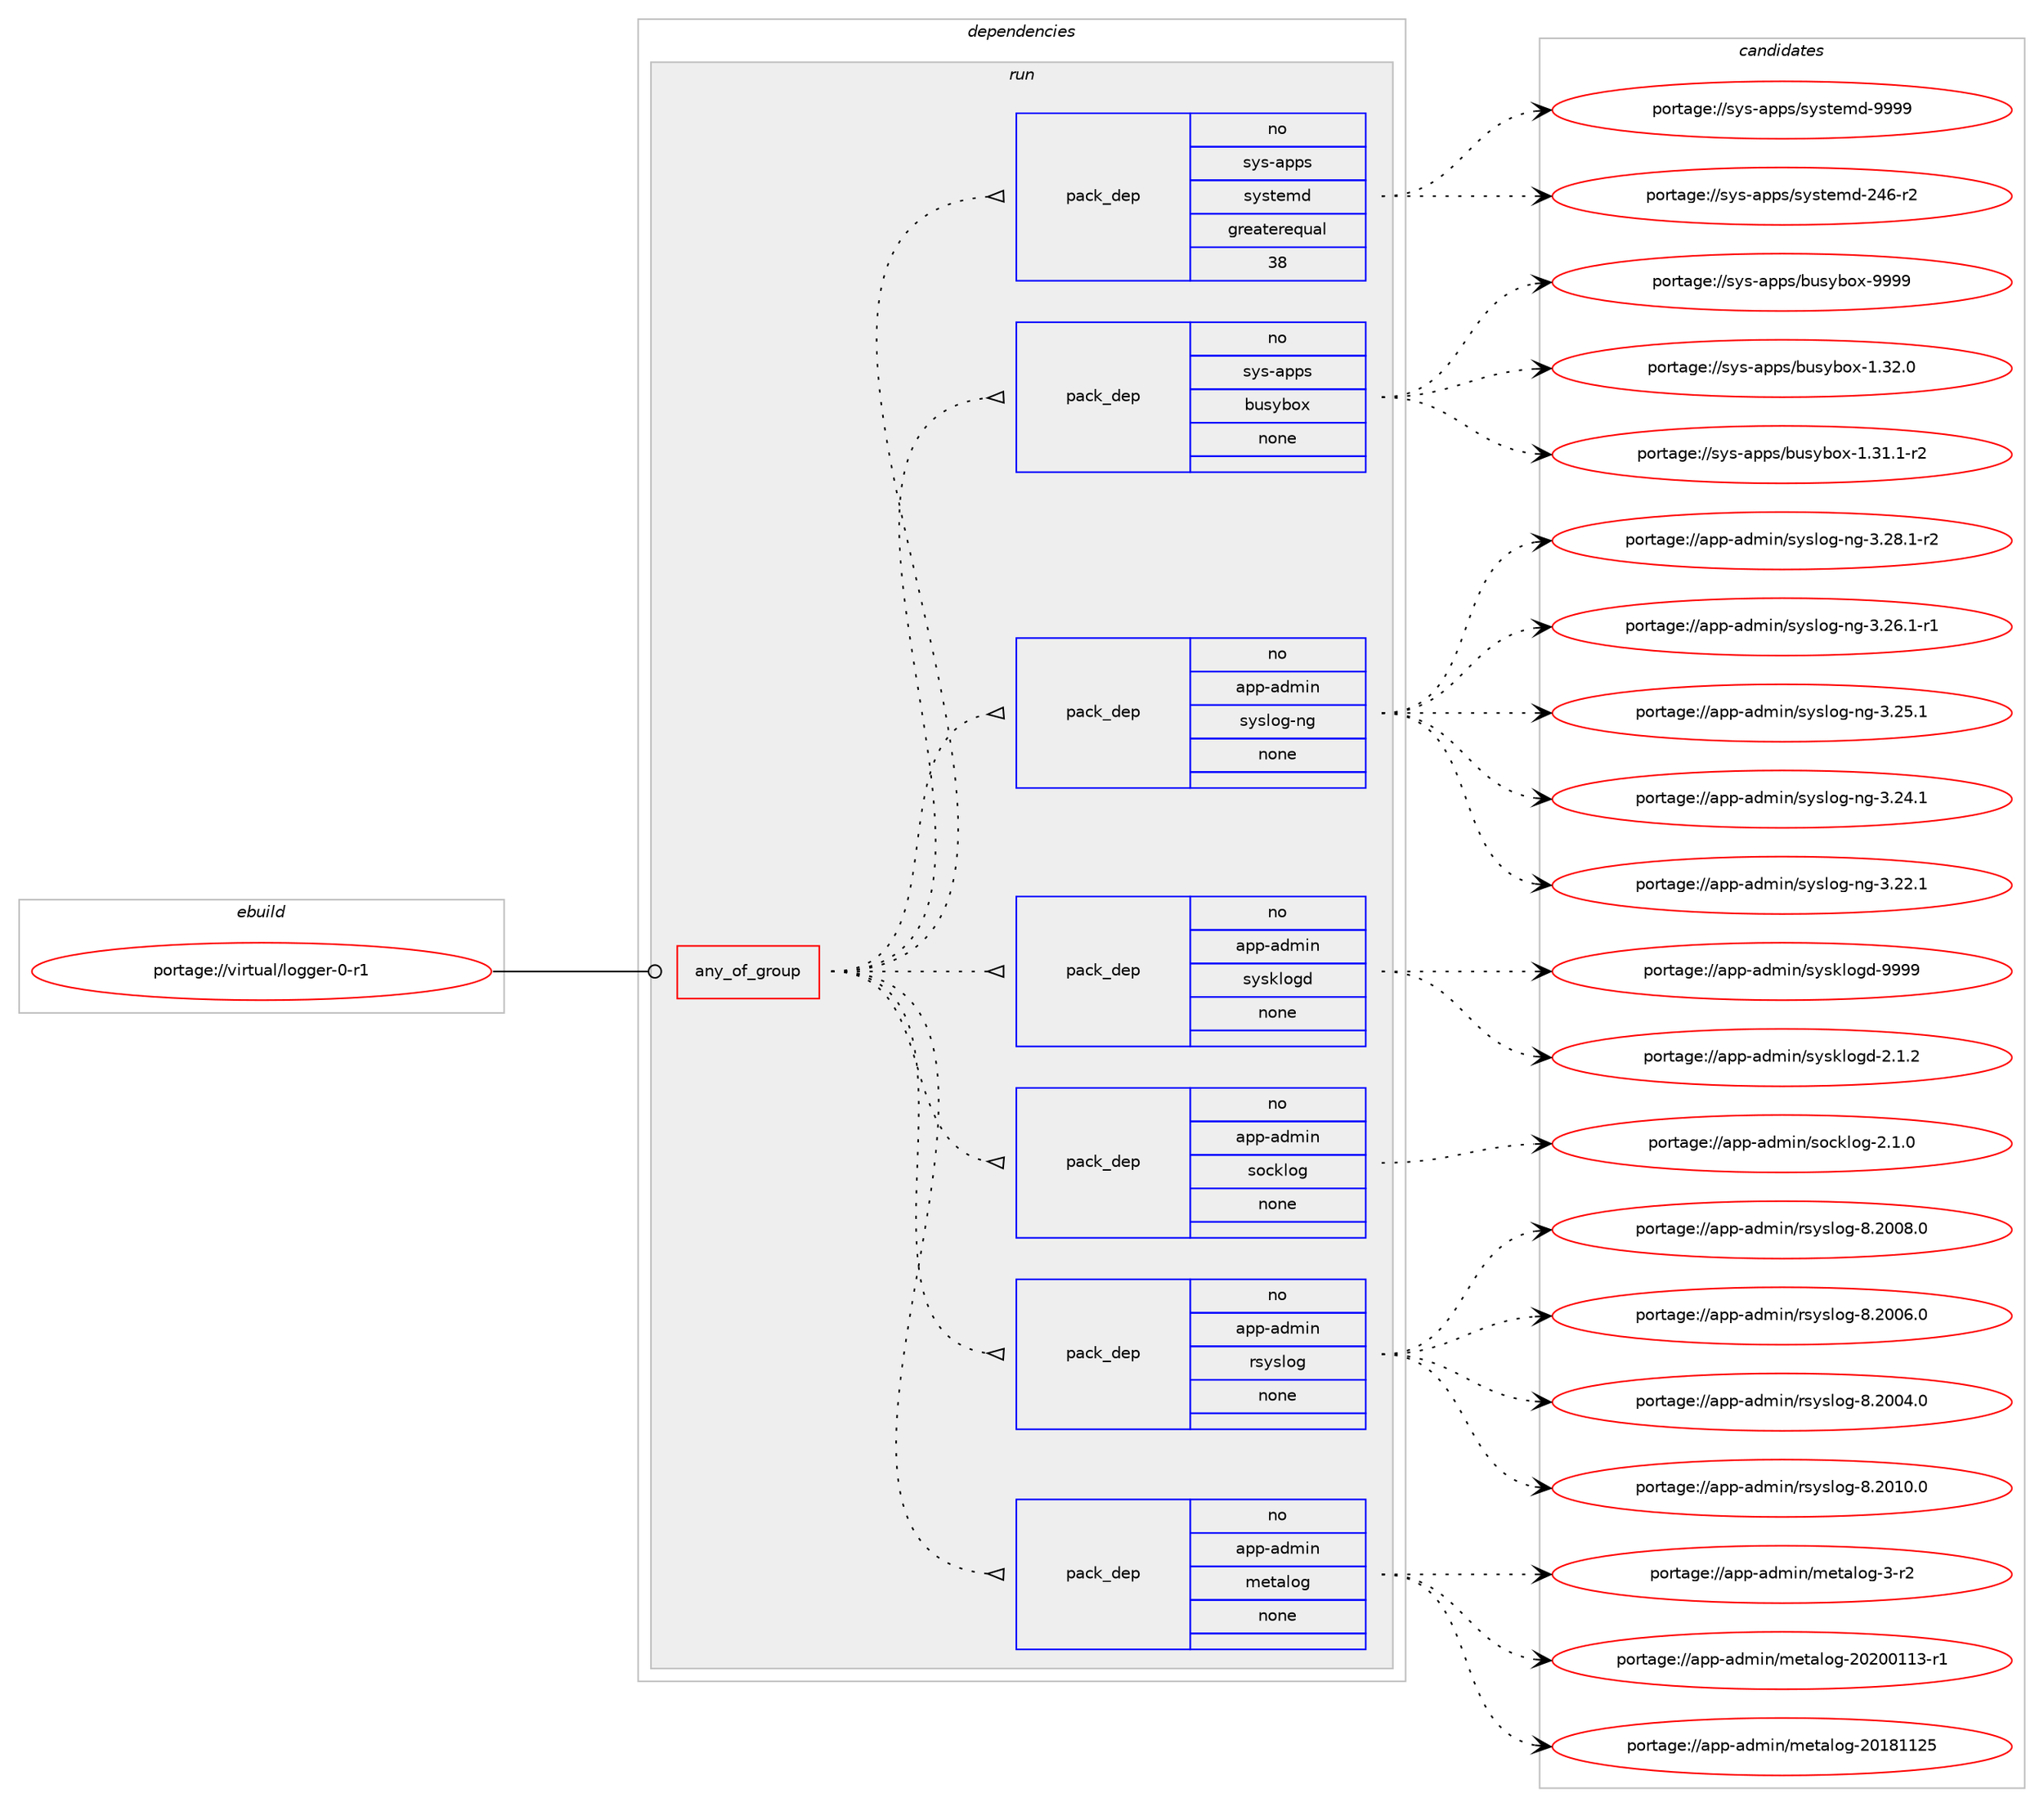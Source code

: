 digraph prolog {

# *************
# Graph options
# *************

newrank=true;
concentrate=true;
compound=true;
graph [rankdir=LR,fontname=Helvetica,fontsize=10,ranksep=1.5];#, ranksep=2.5, nodesep=0.2];
edge  [arrowhead=vee];
node  [fontname=Helvetica,fontsize=10];

# **********
# The ebuild
# **********

subgraph cluster_leftcol {
color=gray;
rank=same;
label=<<i>ebuild</i>>;
id [label="portage://virtual/logger-0-r1", color=red, width=4, href="../virtual/logger-0-r1.svg"];
}

# ****************
# The dependencies
# ****************

subgraph cluster_midcol {
color=gray;
label=<<i>dependencies</i>>;
subgraph cluster_compile {
fillcolor="#eeeeee";
style=filled;
label=<<i>compile</i>>;
}
subgraph cluster_compileandrun {
fillcolor="#eeeeee";
style=filled;
label=<<i>compile and run</i>>;
}
subgraph cluster_run {
fillcolor="#eeeeee";
style=filled;
label=<<i>run</i>>;
subgraph any24 {
dependency1564 [label=<<TABLE BORDER="0" CELLBORDER="1" CELLSPACING="0" CELLPADDING="4"><TR><TD CELLPADDING="10">any_of_group</TD></TR></TABLE>>, shape=none, color=red];subgraph pack1390 {
dependency1565 [label=<<TABLE BORDER="0" CELLBORDER="1" CELLSPACING="0" CELLPADDING="4" WIDTH="220"><TR><TD ROWSPAN="6" CELLPADDING="30">pack_dep</TD></TR><TR><TD WIDTH="110">no</TD></TR><TR><TD>app-admin</TD></TR><TR><TD>metalog</TD></TR><TR><TD>none</TD></TR><TR><TD></TD></TR></TABLE>>, shape=none, color=blue];
}
dependency1564:e -> dependency1565:w [weight=20,style="dotted",arrowhead="oinv"];
subgraph pack1391 {
dependency1566 [label=<<TABLE BORDER="0" CELLBORDER="1" CELLSPACING="0" CELLPADDING="4" WIDTH="220"><TR><TD ROWSPAN="6" CELLPADDING="30">pack_dep</TD></TR><TR><TD WIDTH="110">no</TD></TR><TR><TD>app-admin</TD></TR><TR><TD>rsyslog</TD></TR><TR><TD>none</TD></TR><TR><TD></TD></TR></TABLE>>, shape=none, color=blue];
}
dependency1564:e -> dependency1566:w [weight=20,style="dotted",arrowhead="oinv"];
subgraph pack1392 {
dependency1567 [label=<<TABLE BORDER="0" CELLBORDER="1" CELLSPACING="0" CELLPADDING="4" WIDTH="220"><TR><TD ROWSPAN="6" CELLPADDING="30">pack_dep</TD></TR><TR><TD WIDTH="110">no</TD></TR><TR><TD>app-admin</TD></TR><TR><TD>socklog</TD></TR><TR><TD>none</TD></TR><TR><TD></TD></TR></TABLE>>, shape=none, color=blue];
}
dependency1564:e -> dependency1567:w [weight=20,style="dotted",arrowhead="oinv"];
subgraph pack1393 {
dependency1568 [label=<<TABLE BORDER="0" CELLBORDER="1" CELLSPACING="0" CELLPADDING="4" WIDTH="220"><TR><TD ROWSPAN="6" CELLPADDING="30">pack_dep</TD></TR><TR><TD WIDTH="110">no</TD></TR><TR><TD>app-admin</TD></TR><TR><TD>sysklogd</TD></TR><TR><TD>none</TD></TR><TR><TD></TD></TR></TABLE>>, shape=none, color=blue];
}
dependency1564:e -> dependency1568:w [weight=20,style="dotted",arrowhead="oinv"];
subgraph pack1394 {
dependency1569 [label=<<TABLE BORDER="0" CELLBORDER="1" CELLSPACING="0" CELLPADDING="4" WIDTH="220"><TR><TD ROWSPAN="6" CELLPADDING="30">pack_dep</TD></TR><TR><TD WIDTH="110">no</TD></TR><TR><TD>app-admin</TD></TR><TR><TD>syslog-ng</TD></TR><TR><TD>none</TD></TR><TR><TD></TD></TR></TABLE>>, shape=none, color=blue];
}
dependency1564:e -> dependency1569:w [weight=20,style="dotted",arrowhead="oinv"];
subgraph pack1395 {
dependency1570 [label=<<TABLE BORDER="0" CELLBORDER="1" CELLSPACING="0" CELLPADDING="4" WIDTH="220"><TR><TD ROWSPAN="6" CELLPADDING="30">pack_dep</TD></TR><TR><TD WIDTH="110">no</TD></TR><TR><TD>sys-apps</TD></TR><TR><TD>busybox</TD></TR><TR><TD>none</TD></TR><TR><TD></TD></TR></TABLE>>, shape=none, color=blue];
}
dependency1564:e -> dependency1570:w [weight=20,style="dotted",arrowhead="oinv"];
subgraph pack1396 {
dependency1571 [label=<<TABLE BORDER="0" CELLBORDER="1" CELLSPACING="0" CELLPADDING="4" WIDTH="220"><TR><TD ROWSPAN="6" CELLPADDING="30">pack_dep</TD></TR><TR><TD WIDTH="110">no</TD></TR><TR><TD>sys-apps</TD></TR><TR><TD>systemd</TD></TR><TR><TD>greaterequal</TD></TR><TR><TD>38</TD></TR></TABLE>>, shape=none, color=blue];
}
dependency1564:e -> dependency1571:w [weight=20,style="dotted",arrowhead="oinv"];
}
id:e -> dependency1564:w [weight=20,style="solid",arrowhead="odot"];
}
}

# **************
# The candidates
# **************

subgraph cluster_choices {
rank=same;
color=gray;
label=<<i>candidates</i>>;

subgraph choice1390 {
color=black;
nodesep=1;
choice971121124597100109105110471091011169710811110345514511450 [label="portage://app-admin/metalog-3-r2", color=red, width=4,href="../app-admin/metalog-3-r2.svg"];
choice97112112459710010910511047109101116971081111034550485048484949514511449 [label="portage://app-admin/metalog-20200113-r1", color=red, width=4,href="../app-admin/metalog-20200113-r1.svg"];
choice9711211245971001091051104710910111697108111103455048495649495053 [label="portage://app-admin/metalog-20181125", color=red, width=4,href="../app-admin/metalog-20181125.svg"];
dependency1565:e -> choice971121124597100109105110471091011169710811110345514511450:w [style=dotted,weight="100"];
dependency1565:e -> choice97112112459710010910511047109101116971081111034550485048484949514511449:w [style=dotted,weight="100"];
dependency1565:e -> choice9711211245971001091051104710910111697108111103455048495649495053:w [style=dotted,weight="100"];
}
subgraph choice1391 {
color=black;
nodesep=1;
choice97112112459710010910511047114115121115108111103455646504849484648 [label="portage://app-admin/rsyslog-8.2010.0", color=red, width=4,href="../app-admin/rsyslog-8.2010.0.svg"];
choice97112112459710010910511047114115121115108111103455646504848564648 [label="portage://app-admin/rsyslog-8.2008.0", color=red, width=4,href="../app-admin/rsyslog-8.2008.0.svg"];
choice97112112459710010910511047114115121115108111103455646504848544648 [label="portage://app-admin/rsyslog-8.2006.0", color=red, width=4,href="../app-admin/rsyslog-8.2006.0.svg"];
choice97112112459710010910511047114115121115108111103455646504848524648 [label="portage://app-admin/rsyslog-8.2004.0", color=red, width=4,href="../app-admin/rsyslog-8.2004.0.svg"];
dependency1566:e -> choice97112112459710010910511047114115121115108111103455646504849484648:w [style=dotted,weight="100"];
dependency1566:e -> choice97112112459710010910511047114115121115108111103455646504848564648:w [style=dotted,weight="100"];
dependency1566:e -> choice97112112459710010910511047114115121115108111103455646504848544648:w [style=dotted,weight="100"];
dependency1566:e -> choice97112112459710010910511047114115121115108111103455646504848524648:w [style=dotted,weight="100"];
}
subgraph choice1392 {
color=black;
nodesep=1;
choice9711211245971001091051104711511199107108111103455046494648 [label="portage://app-admin/socklog-2.1.0", color=red, width=4,href="../app-admin/socklog-2.1.0.svg"];
dependency1567:e -> choice9711211245971001091051104711511199107108111103455046494648:w [style=dotted,weight="100"];
}
subgraph choice1393 {
color=black;
nodesep=1;
choice971121124597100109105110471151211151071081111031004557575757 [label="portage://app-admin/sysklogd-9999", color=red, width=4,href="../app-admin/sysklogd-9999.svg"];
choice97112112459710010910511047115121115107108111103100455046494650 [label="portage://app-admin/sysklogd-2.1.2", color=red, width=4,href="../app-admin/sysklogd-2.1.2.svg"];
dependency1568:e -> choice971121124597100109105110471151211151071081111031004557575757:w [style=dotted,weight="100"];
dependency1568:e -> choice97112112459710010910511047115121115107108111103100455046494650:w [style=dotted,weight="100"];
}
subgraph choice1394 {
color=black;
nodesep=1;
choice9711211245971001091051104711512111510811110345110103455146505646494511450 [label="portage://app-admin/syslog-ng-3.28.1-r2", color=red, width=4,href="../app-admin/syslog-ng-3.28.1-r2.svg"];
choice9711211245971001091051104711512111510811110345110103455146505446494511449 [label="portage://app-admin/syslog-ng-3.26.1-r1", color=red, width=4,href="../app-admin/syslog-ng-3.26.1-r1.svg"];
choice971121124597100109105110471151211151081111034511010345514650534649 [label="portage://app-admin/syslog-ng-3.25.1", color=red, width=4,href="../app-admin/syslog-ng-3.25.1.svg"];
choice971121124597100109105110471151211151081111034511010345514650524649 [label="portage://app-admin/syslog-ng-3.24.1", color=red, width=4,href="../app-admin/syslog-ng-3.24.1.svg"];
choice971121124597100109105110471151211151081111034511010345514650504649 [label="portage://app-admin/syslog-ng-3.22.1", color=red, width=4,href="../app-admin/syslog-ng-3.22.1.svg"];
dependency1569:e -> choice9711211245971001091051104711512111510811110345110103455146505646494511450:w [style=dotted,weight="100"];
dependency1569:e -> choice9711211245971001091051104711512111510811110345110103455146505446494511449:w [style=dotted,weight="100"];
dependency1569:e -> choice971121124597100109105110471151211151081111034511010345514650534649:w [style=dotted,weight="100"];
dependency1569:e -> choice971121124597100109105110471151211151081111034511010345514650524649:w [style=dotted,weight="100"];
dependency1569:e -> choice971121124597100109105110471151211151081111034511010345514650504649:w [style=dotted,weight="100"];
}
subgraph choice1395 {
color=black;
nodesep=1;
choice11512111545971121121154798117115121981111204557575757 [label="portage://sys-apps/busybox-9999", color=red, width=4,href="../sys-apps/busybox-9999.svg"];
choice115121115459711211211547981171151219811112045494651504648 [label="portage://sys-apps/busybox-1.32.0", color=red, width=4,href="../sys-apps/busybox-1.32.0.svg"];
choice1151211154597112112115479811711512198111120454946514946494511450 [label="portage://sys-apps/busybox-1.31.1-r2", color=red, width=4,href="../sys-apps/busybox-1.31.1-r2.svg"];
dependency1570:e -> choice11512111545971121121154798117115121981111204557575757:w [style=dotted,weight="100"];
dependency1570:e -> choice115121115459711211211547981171151219811112045494651504648:w [style=dotted,weight="100"];
dependency1570:e -> choice1151211154597112112115479811711512198111120454946514946494511450:w [style=dotted,weight="100"];
}
subgraph choice1396 {
color=black;
nodesep=1;
choice1151211154597112112115471151211151161011091004557575757 [label="portage://sys-apps/systemd-9999", color=red, width=4,href="../sys-apps/systemd-9999.svg"];
choice115121115459711211211547115121115116101109100455052544511450 [label="portage://sys-apps/systemd-246-r2", color=red, width=4,href="../sys-apps/systemd-246-r2.svg"];
dependency1571:e -> choice1151211154597112112115471151211151161011091004557575757:w [style=dotted,weight="100"];
dependency1571:e -> choice115121115459711211211547115121115116101109100455052544511450:w [style=dotted,weight="100"];
}
}

}
